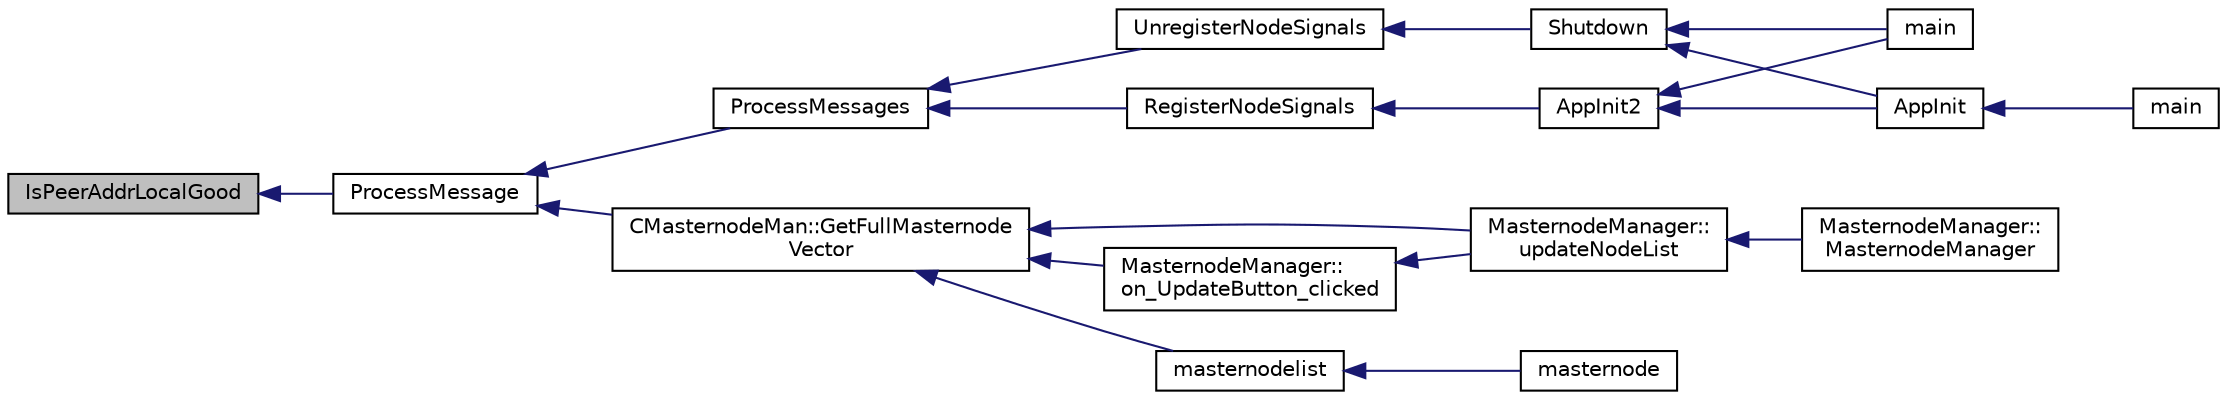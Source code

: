 digraph "IsPeerAddrLocalGood"
{
  edge [fontname="Helvetica",fontsize="10",labelfontname="Helvetica",labelfontsize="10"];
  node [fontname="Helvetica",fontsize="10",shape=record];
  rankdir="LR";
  Node892 [label="IsPeerAddrLocalGood",height=0.2,width=0.4,color="black", fillcolor="grey75", style="filled", fontcolor="black"];
  Node892 -> Node893 [dir="back",color="midnightblue",fontsize="10",style="solid",fontname="Helvetica"];
  Node893 [label="ProcessMessage",height=0.2,width=0.4,color="black", fillcolor="white", style="filled",URL="$df/d0a/main_8cpp.html#a8ba92b1a4bce3c835e887a9073d17d8e"];
  Node893 -> Node894 [dir="back",color="midnightblue",fontsize="10",style="solid",fontname="Helvetica"];
  Node894 [label="ProcessMessages",height=0.2,width=0.4,color="black", fillcolor="white", style="filled",URL="$d4/dbf/main_8h.html#a196f9318f02448b85b28d612698934fd"];
  Node894 -> Node895 [dir="back",color="midnightblue",fontsize="10",style="solid",fontname="Helvetica"];
  Node895 [label="RegisterNodeSignals",height=0.2,width=0.4,color="black", fillcolor="white", style="filled",URL="$d4/dbf/main_8h.html#ab02615ff65f91d69f8d786ec900baa8a",tooltip="Register with a network node to receive its signals. "];
  Node895 -> Node896 [dir="back",color="midnightblue",fontsize="10",style="solid",fontname="Helvetica"];
  Node896 [label="AppInit2",height=0.2,width=0.4,color="black", fillcolor="white", style="filled",URL="$d8/dc0/init_8h.html#a1a4c1bfbf6ba1db77e988b89b9cadfd3",tooltip="Initialize ion. "];
  Node896 -> Node897 [dir="back",color="midnightblue",fontsize="10",style="solid",fontname="Helvetica"];
  Node897 [label="AppInit",height=0.2,width=0.4,color="black", fillcolor="white", style="filled",URL="$d4/d35/iond_8cpp.html#ac59316b767e6984e1285f0531275286b"];
  Node897 -> Node898 [dir="back",color="midnightblue",fontsize="10",style="solid",fontname="Helvetica"];
  Node898 [label="main",height=0.2,width=0.4,color="black", fillcolor="white", style="filled",URL="$d4/d35/iond_8cpp.html#a0ddf1224851353fc92bfbff6f499fa97"];
  Node896 -> Node899 [dir="back",color="midnightblue",fontsize="10",style="solid",fontname="Helvetica"];
  Node899 [label="main",height=0.2,width=0.4,color="black", fillcolor="white", style="filled",URL="$d5/d2d/ion_8cpp.html#a0ddf1224851353fc92bfbff6f499fa97"];
  Node894 -> Node900 [dir="back",color="midnightblue",fontsize="10",style="solid",fontname="Helvetica"];
  Node900 [label="UnregisterNodeSignals",height=0.2,width=0.4,color="black", fillcolor="white", style="filled",URL="$d4/dbf/main_8h.html#a3ef0cc6e9d9d6435ee2a5569244d6ebd",tooltip="Unregister a network node. "];
  Node900 -> Node901 [dir="back",color="midnightblue",fontsize="10",style="solid",fontname="Helvetica"];
  Node901 [label="Shutdown",height=0.2,width=0.4,color="black", fillcolor="white", style="filled",URL="$d8/dc0/init_8h.html#ac5f038c2b480cf9ef5e19e3eba8dbaf9"];
  Node901 -> Node897 [dir="back",color="midnightblue",fontsize="10",style="solid",fontname="Helvetica"];
  Node901 -> Node899 [dir="back",color="midnightblue",fontsize="10",style="solid",fontname="Helvetica"];
  Node893 -> Node902 [dir="back",color="midnightblue",fontsize="10",style="solid",fontname="Helvetica"];
  Node902 [label="CMasternodeMan::GetFullMasternode\lVector",height=0.2,width=0.4,color="black", fillcolor="white", style="filled",URL="$dc/d6b/class_c_masternode_man.html#ab39e213a7601e1bef2eba1d5d63206f5"];
  Node902 -> Node903 [dir="back",color="midnightblue",fontsize="10",style="solid",fontname="Helvetica"];
  Node903 [label="MasternodeManager::\lupdateNodeList",height=0.2,width=0.4,color="black", fillcolor="white", style="filled",URL="$d9/d70/class_masternode_manager.html#a5485a8bd6ccf673027165cc1207dfae9"];
  Node903 -> Node904 [dir="back",color="midnightblue",fontsize="10",style="solid",fontname="Helvetica"];
  Node904 [label="MasternodeManager::\lMasternodeManager",height=0.2,width=0.4,color="black", fillcolor="white", style="filled",URL="$d9/d70/class_masternode_manager.html#ad18cb99065e056e6b791e2356de826bf"];
  Node902 -> Node905 [dir="back",color="midnightblue",fontsize="10",style="solid",fontname="Helvetica"];
  Node905 [label="MasternodeManager::\lon_UpdateButton_clicked",height=0.2,width=0.4,color="black", fillcolor="white", style="filled",URL="$d9/d70/class_masternode_manager.html#ae8d07b4d869e3eb09fe1be445eff0430"];
  Node905 -> Node903 [dir="back",color="midnightblue",fontsize="10",style="solid",fontname="Helvetica"];
  Node902 -> Node906 [dir="back",color="midnightblue",fontsize="10",style="solid",fontname="Helvetica"];
  Node906 [label="masternodelist",height=0.2,width=0.4,color="black", fillcolor="white", style="filled",URL="$d5/d6b/rpcstashedsend_8cpp.html#a3a7ed7e37f21eb2912afc6e776f7236c"];
  Node906 -> Node907 [dir="back",color="midnightblue",fontsize="10",style="solid",fontname="Helvetica"];
  Node907 [label="masternode",height=0.2,width=0.4,color="black", fillcolor="white", style="filled",URL="$d5/d6b/rpcstashedsend_8cpp.html#a30609e443aeb47c29ed0878d16b1b5e1"];
}
